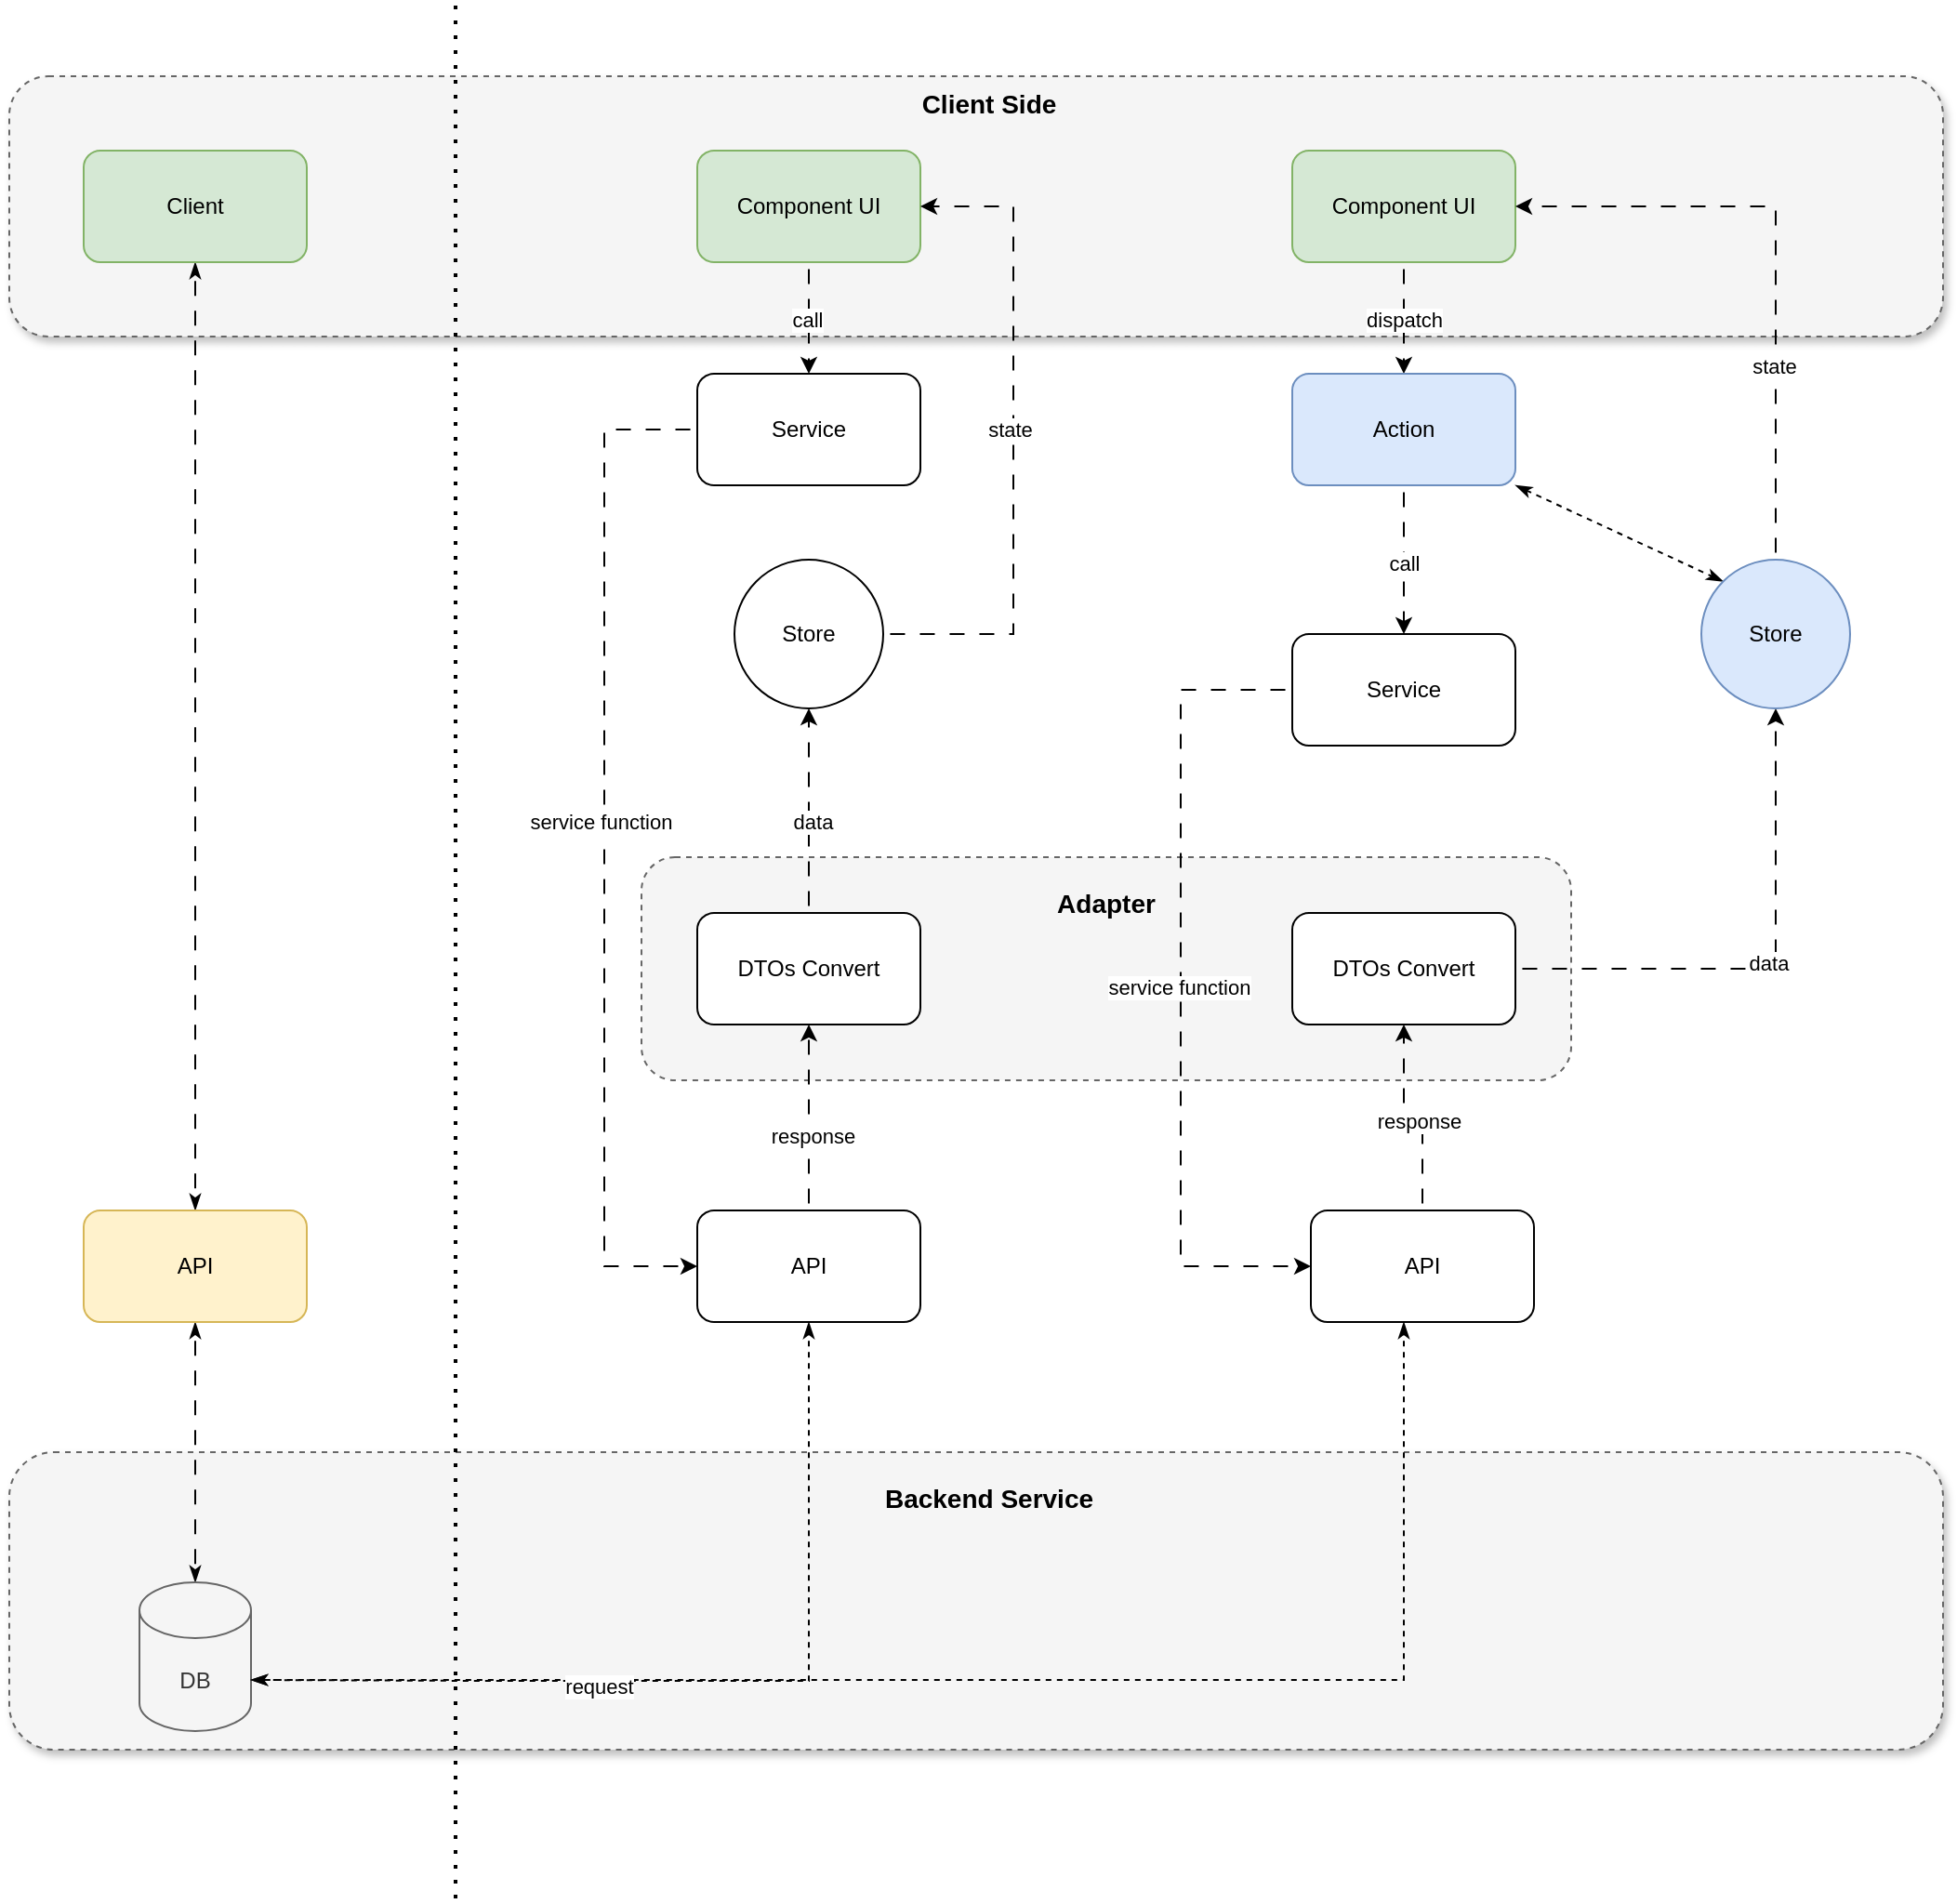 <mxfile version="24.7.7">
  <diagram name="第 1 页" id="J8yL4tMfteV3j7feT69T">
    <mxGraphModel dx="830" dy="1696" grid="1" gridSize="10" guides="1" tooltips="1" connect="1" arrows="1" fold="1" page="1" pageScale="1" pageWidth="827" pageHeight="1169" background="#ffffff" math="0" shadow="0">
      <root>
        <mxCell id="0" />
        <mxCell id="1" parent="0" />
        <mxCell id="ts5CFMZNAJqFByiF6o2_-50" value="" style="rounded=1;whiteSpace=wrap;html=1;fillColor=#f5f5f5;strokeColor=#666666;dashed=1;shadow=1;fontColor=#333333;" vertex="1" parent="1">
          <mxGeometry x="240" y="30" width="1040" height="140" as="geometry" />
        </mxCell>
        <mxCell id="ts5CFMZNAJqFByiF6o2_-48" value="" style="rounded=1;whiteSpace=wrap;html=1;fillColor=#f5f5f5;fontColor=#333333;strokeColor=#666666;dashed=1;shadow=1;" vertex="1" parent="1">
          <mxGeometry x="240" y="770" width="1040" height="160" as="geometry" />
        </mxCell>
        <mxCell id="ts5CFMZNAJqFByiF6o2_-45" value="" style="rounded=1;whiteSpace=wrap;html=1;shadow=0;glass=0;dashed=1;fillColor=#f5f5f5;fillStyle=auto;fontColor=#333333;strokeColor=#666666;" vertex="1" parent="1">
          <mxGeometry x="580" y="450" width="500" height="120" as="geometry" />
        </mxCell>
        <mxCell id="ts5CFMZNAJqFByiF6o2_-5" style="edgeStyle=orthogonalEdgeStyle;rounded=0;orthogonalLoop=1;jettySize=auto;html=1;entryX=0.5;entryY=0;entryDx=0;entryDy=0;startArrow=classicThin;startFill=1;endArrow=classicThin;endFill=1;flowAnimation=1;" edge="1" parent="1" source="ts5CFMZNAJqFByiF6o2_-1" target="ts5CFMZNAJqFByiF6o2_-2">
          <mxGeometry relative="1" as="geometry" />
        </mxCell>
        <mxCell id="ts5CFMZNAJqFByiF6o2_-1" value="Client" style="rounded=1;whiteSpace=wrap;html=1;fillColor=#d5e8d4;strokeColor=#82b366;" vertex="1" parent="1">
          <mxGeometry x="280" y="70" width="120" height="60" as="geometry" />
        </mxCell>
        <mxCell id="ts5CFMZNAJqFByiF6o2_-4" style="edgeStyle=orthogonalEdgeStyle;rounded=0;orthogonalLoop=1;jettySize=auto;html=1;endArrow=classicThin;endFill=1;startArrow=classicThin;startFill=1;flowAnimation=1;" edge="1" parent="1" source="ts5CFMZNAJqFByiF6o2_-2" target="ts5CFMZNAJqFByiF6o2_-3">
          <mxGeometry relative="1" as="geometry" />
        </mxCell>
        <mxCell id="ts5CFMZNAJqFByiF6o2_-2" value="API" style="rounded=1;whiteSpace=wrap;html=1;fillColor=#fff2cc;strokeColor=#d6b656;" vertex="1" parent="1">
          <mxGeometry x="280" y="640" width="120" height="60" as="geometry" />
        </mxCell>
        <mxCell id="ts5CFMZNAJqFByiF6o2_-3" value="DB" style="shape=cylinder3;whiteSpace=wrap;html=1;boundedLbl=1;backgroundOutline=1;size=15;fillColor=#f5f5f5;fontColor=#333333;strokeColor=#666666;" vertex="1" parent="1">
          <mxGeometry x="310" y="840" width="60" height="80" as="geometry" />
        </mxCell>
        <mxCell id="ts5CFMZNAJqFByiF6o2_-17" style="edgeStyle=orthogonalEdgeStyle;rounded=0;orthogonalLoop=1;jettySize=auto;html=1;entryX=0.5;entryY=0;entryDx=0;entryDy=0;flowAnimation=1;" edge="1" parent="1" source="ts5CFMZNAJqFByiF6o2_-6" target="ts5CFMZNAJqFByiF6o2_-11">
          <mxGeometry relative="1" as="geometry" />
        </mxCell>
        <mxCell id="ts5CFMZNAJqFByiF6o2_-41" value="call" style="edgeLabel;html=1;align=center;verticalAlign=middle;resizable=0;points=[];" vertex="1" connectable="0" parent="ts5CFMZNAJqFByiF6o2_-17">
          <mxGeometry x="-0.008" y="-1" relative="1" as="geometry">
            <mxPoint y="1" as="offset" />
          </mxGeometry>
        </mxCell>
        <mxCell id="ts5CFMZNAJqFByiF6o2_-6" value="Component UI" style="rounded=1;whiteSpace=wrap;html=1;fillColor=#d5e8d4;strokeColor=#82b366;" vertex="1" parent="1">
          <mxGeometry x="610" y="70" width="120" height="60" as="geometry" />
        </mxCell>
        <mxCell id="ts5CFMZNAJqFByiF6o2_-16" style="edgeStyle=orthogonalEdgeStyle;rounded=0;orthogonalLoop=1;jettySize=auto;html=1;entryX=1;entryY=0.5;entryDx=0;entryDy=0;flowAnimation=1;" edge="1" parent="1" source="ts5CFMZNAJqFByiF6o2_-7" target="ts5CFMZNAJqFByiF6o2_-6">
          <mxGeometry relative="1" as="geometry">
            <Array as="points">
              <mxPoint x="780" y="330" />
              <mxPoint x="780" y="100" />
            </Array>
          </mxGeometry>
        </mxCell>
        <mxCell id="ts5CFMZNAJqFByiF6o2_-33" value="state" style="edgeLabel;html=1;align=center;verticalAlign=middle;resizable=0;points=[];" vertex="1" connectable="0" parent="ts5CFMZNAJqFByiF6o2_-16">
          <mxGeometry x="0.03" y="2" relative="1" as="geometry">
            <mxPoint as="offset" />
          </mxGeometry>
        </mxCell>
        <mxCell id="ts5CFMZNAJqFByiF6o2_-7" value="Store" style="ellipse;whiteSpace=wrap;html=1;aspect=fixed;" vertex="1" parent="1">
          <mxGeometry x="630" y="290" width="80" height="80" as="geometry" />
        </mxCell>
        <mxCell id="ts5CFMZNAJqFByiF6o2_-14" style="edgeStyle=orthogonalEdgeStyle;rounded=0;orthogonalLoop=1;jettySize=auto;html=1;entryX=0.5;entryY=1;entryDx=0;entryDy=0;flowAnimation=1;" edge="1" parent="1" source="ts5CFMZNAJqFByiF6o2_-9" target="ts5CFMZNAJqFByiF6o2_-10">
          <mxGeometry relative="1" as="geometry" />
        </mxCell>
        <mxCell id="ts5CFMZNAJqFByiF6o2_-43" value="response" style="edgeLabel;html=1;align=center;verticalAlign=middle;resizable=0;points=[];" vertex="1" connectable="0" parent="ts5CFMZNAJqFByiF6o2_-14">
          <mxGeometry x="-0.186" y="-2" relative="1" as="geometry">
            <mxPoint as="offset" />
          </mxGeometry>
        </mxCell>
        <mxCell id="ts5CFMZNAJqFByiF6o2_-9" value="API" style="rounded=1;whiteSpace=wrap;html=1;" vertex="1" parent="1">
          <mxGeometry x="610" y="640" width="120" height="60" as="geometry" />
        </mxCell>
        <mxCell id="ts5CFMZNAJqFByiF6o2_-15" style="edgeStyle=orthogonalEdgeStyle;rounded=0;orthogonalLoop=1;jettySize=auto;html=1;flowAnimation=1;" edge="1" parent="1" source="ts5CFMZNAJqFByiF6o2_-10" target="ts5CFMZNAJqFByiF6o2_-7">
          <mxGeometry relative="1" as="geometry" />
        </mxCell>
        <mxCell id="ts5CFMZNAJqFByiF6o2_-44" value="data" style="edgeLabel;html=1;align=center;verticalAlign=middle;resizable=0;points=[];" vertex="1" connectable="0" parent="ts5CFMZNAJqFByiF6o2_-15">
          <mxGeometry x="-0.107" y="-2" relative="1" as="geometry">
            <mxPoint as="offset" />
          </mxGeometry>
        </mxCell>
        <mxCell id="ts5CFMZNAJqFByiF6o2_-10" value="DTOs Convert" style="rounded=1;whiteSpace=wrap;html=1;" vertex="1" parent="1">
          <mxGeometry x="610" y="480" width="120" height="60" as="geometry" />
        </mxCell>
        <mxCell id="ts5CFMZNAJqFByiF6o2_-12" style="edgeStyle=orthogonalEdgeStyle;rounded=0;orthogonalLoop=1;jettySize=auto;html=1;entryX=0;entryY=0.5;entryDx=0;entryDy=0;flowAnimation=1;" edge="1" parent="1" source="ts5CFMZNAJqFByiF6o2_-11" target="ts5CFMZNAJqFByiF6o2_-9">
          <mxGeometry relative="1" as="geometry">
            <Array as="points">
              <mxPoint x="560" y="220" />
              <mxPoint x="560" y="670" />
            </Array>
          </mxGeometry>
        </mxCell>
        <mxCell id="ts5CFMZNAJqFByiF6o2_-39" value="service function" style="edgeLabel;html=1;align=center;verticalAlign=middle;resizable=0;points=[];" vertex="1" connectable="0" parent="ts5CFMZNAJqFByiF6o2_-12">
          <mxGeometry x="-0.053" y="-2" relative="1" as="geometry">
            <mxPoint as="offset" />
          </mxGeometry>
        </mxCell>
        <mxCell id="ts5CFMZNAJqFByiF6o2_-11" value="Service" style="rounded=1;whiteSpace=wrap;html=1;" vertex="1" parent="1">
          <mxGeometry x="610" y="190" width="120" height="60" as="geometry" />
        </mxCell>
        <mxCell id="ts5CFMZNAJqFByiF6o2_-13" style="edgeStyle=orthogonalEdgeStyle;rounded=0;orthogonalLoop=1;jettySize=auto;html=1;entryX=1;entryY=0;entryDx=0;entryDy=52.5;entryPerimeter=0;dashed=1;endArrow=classicThin;endFill=1;startArrow=classicThin;startFill=1;flowAnimation=1;" edge="1" parent="1" source="ts5CFMZNAJqFByiF6o2_-9" target="ts5CFMZNAJqFByiF6o2_-3">
          <mxGeometry relative="1" as="geometry">
            <Array as="points">
              <mxPoint x="670" y="893" />
              <mxPoint x="490" y="893" />
            </Array>
          </mxGeometry>
        </mxCell>
        <mxCell id="ts5CFMZNAJqFByiF6o2_-18" value="" style="endArrow=none;dashed=1;html=1;dashPattern=1 3;strokeWidth=2;rounded=0;" edge="1" parent="1">
          <mxGeometry width="50" height="50" relative="1" as="geometry">
            <mxPoint x="480" y="1010" as="sourcePoint" />
            <mxPoint x="480" y="-10" as="targetPoint" />
          </mxGeometry>
        </mxCell>
        <mxCell id="ts5CFMZNAJqFByiF6o2_-22" style="edgeStyle=orthogonalEdgeStyle;rounded=0;orthogonalLoop=1;jettySize=auto;html=1;entryX=0.5;entryY=0;entryDx=0;entryDy=0;flowAnimation=1;" edge="1" parent="1" source="ts5CFMZNAJqFByiF6o2_-19" target="ts5CFMZNAJqFByiF6o2_-20">
          <mxGeometry relative="1" as="geometry" />
        </mxCell>
        <mxCell id="ts5CFMZNAJqFByiF6o2_-40" value="dispatch" style="edgeLabel;html=1;align=center;verticalAlign=middle;resizable=0;points=[];" vertex="1" connectable="0" parent="ts5CFMZNAJqFByiF6o2_-22">
          <mxGeometry x="-0.008" relative="1" as="geometry">
            <mxPoint y="1" as="offset" />
          </mxGeometry>
        </mxCell>
        <mxCell id="ts5CFMZNAJqFByiF6o2_-19" value="Component UI" style="rounded=1;whiteSpace=wrap;html=1;fillColor=#d5e8d4;strokeColor=#82b366;" vertex="1" parent="1">
          <mxGeometry x="930" y="70" width="120" height="60" as="geometry" />
        </mxCell>
        <mxCell id="ts5CFMZNAJqFByiF6o2_-23" style="edgeStyle=orthogonalEdgeStyle;rounded=0;orthogonalLoop=1;jettySize=auto;html=1;entryX=0.5;entryY=0;entryDx=0;entryDy=0;flowAnimation=1;" edge="1" parent="1" source="ts5CFMZNAJqFByiF6o2_-20" target="ts5CFMZNAJqFByiF6o2_-21">
          <mxGeometry relative="1" as="geometry" />
        </mxCell>
        <mxCell id="ts5CFMZNAJqFByiF6o2_-42" value="call" style="edgeLabel;html=1;align=center;verticalAlign=middle;resizable=0;points=[];" vertex="1" connectable="0" parent="ts5CFMZNAJqFByiF6o2_-23">
          <mxGeometry x="0.013" relative="1" as="geometry">
            <mxPoint y="1" as="offset" />
          </mxGeometry>
        </mxCell>
        <mxCell id="ts5CFMZNAJqFByiF6o2_-32" style="rounded=0;orthogonalLoop=1;jettySize=auto;html=1;exitX=1;exitY=1;exitDx=0;exitDy=0;entryX=0;entryY=0;entryDx=0;entryDy=0;dashed=1;startArrow=classicThin;startFill=1;endArrow=classicThin;endFill=1;" edge="1" parent="1" source="ts5CFMZNAJqFByiF6o2_-20" target="ts5CFMZNAJqFByiF6o2_-29">
          <mxGeometry relative="1" as="geometry" />
        </mxCell>
        <mxCell id="ts5CFMZNAJqFByiF6o2_-20" value="Action" style="rounded=1;whiteSpace=wrap;html=1;fillColor=#dae8fc;strokeColor=#6c8ebf;" vertex="1" parent="1">
          <mxGeometry x="930" y="190" width="120" height="60" as="geometry" />
        </mxCell>
        <mxCell id="ts5CFMZNAJqFByiF6o2_-26" style="edgeStyle=orthogonalEdgeStyle;rounded=0;orthogonalLoop=1;jettySize=auto;html=1;entryX=0;entryY=0.5;entryDx=0;entryDy=0;flowAnimation=1;" edge="1" parent="1" source="ts5CFMZNAJqFByiF6o2_-21" target="ts5CFMZNAJqFByiF6o2_-25">
          <mxGeometry relative="1" as="geometry">
            <Array as="points">
              <mxPoint x="870" y="360" />
              <mxPoint x="870" y="670" />
            </Array>
          </mxGeometry>
        </mxCell>
        <mxCell id="ts5CFMZNAJqFByiF6o2_-38" value="service function" style="edgeLabel;html=1;align=center;verticalAlign=middle;resizable=0;points=[];" vertex="1" connectable="0" parent="ts5CFMZNAJqFByiF6o2_-26">
          <mxGeometry x="-0.002" y="-1" relative="1" as="geometry">
            <mxPoint as="offset" />
          </mxGeometry>
        </mxCell>
        <mxCell id="ts5CFMZNAJqFByiF6o2_-21" value="Service" style="rounded=1;whiteSpace=wrap;html=1;" vertex="1" parent="1">
          <mxGeometry x="930" y="330" width="120" height="60" as="geometry" />
        </mxCell>
        <mxCell id="ts5CFMZNAJqFByiF6o2_-30" style="edgeStyle=orthogonalEdgeStyle;rounded=0;orthogonalLoop=1;jettySize=auto;html=1;entryX=0.5;entryY=1;entryDx=0;entryDy=0;flowAnimation=1;" edge="1" parent="1" source="ts5CFMZNAJqFByiF6o2_-24" target="ts5CFMZNAJqFByiF6o2_-29">
          <mxGeometry relative="1" as="geometry" />
        </mxCell>
        <mxCell id="ts5CFMZNAJqFByiF6o2_-37" value="data" style="edgeLabel;html=1;align=center;verticalAlign=middle;resizable=0;points=[];" vertex="1" connectable="0" parent="ts5CFMZNAJqFByiF6o2_-30">
          <mxGeometry x="-0.033" y="3" relative="1" as="geometry">
            <mxPoint as="offset" />
          </mxGeometry>
        </mxCell>
        <mxCell id="ts5CFMZNAJqFByiF6o2_-24" value="DTOs Convert" style="rounded=1;whiteSpace=wrap;html=1;" vertex="1" parent="1">
          <mxGeometry x="930" y="480" width="120" height="60" as="geometry" />
        </mxCell>
        <mxCell id="ts5CFMZNAJqFByiF6o2_-28" style="edgeStyle=orthogonalEdgeStyle;rounded=0;orthogonalLoop=1;jettySize=auto;html=1;entryX=0.5;entryY=1;entryDx=0;entryDy=0;flowAnimation=1;" edge="1" parent="1" source="ts5CFMZNAJqFByiF6o2_-25" target="ts5CFMZNAJqFByiF6o2_-24">
          <mxGeometry relative="1" as="geometry" />
        </mxCell>
        <mxCell id="ts5CFMZNAJqFByiF6o2_-36" value="response" style="edgeLabel;html=1;align=center;verticalAlign=middle;resizable=0;points=[];" vertex="1" connectable="0" parent="ts5CFMZNAJqFByiF6o2_-28">
          <mxGeometry x="-0.055" y="1" relative="1" as="geometry">
            <mxPoint y="1" as="offset" />
          </mxGeometry>
        </mxCell>
        <mxCell id="ts5CFMZNAJqFByiF6o2_-25" value="API" style="rounded=1;whiteSpace=wrap;html=1;" vertex="1" parent="1">
          <mxGeometry x="940" y="640" width="120" height="60" as="geometry" />
        </mxCell>
        <mxCell id="ts5CFMZNAJqFByiF6o2_-27" style="edgeStyle=orthogonalEdgeStyle;rounded=0;orthogonalLoop=1;jettySize=auto;html=1;entryX=1;entryY=0;entryDx=0;entryDy=52.5;entryPerimeter=0;dashed=1;endArrow=classicThin;endFill=1;startArrow=classicThin;startFill=1;flowAnimation=1;" edge="1" parent="1" source="ts5CFMZNAJqFByiF6o2_-25" target="ts5CFMZNAJqFByiF6o2_-3">
          <mxGeometry relative="1" as="geometry">
            <Array as="points">
              <mxPoint x="990" y="893" />
            </Array>
          </mxGeometry>
        </mxCell>
        <mxCell id="ts5CFMZNAJqFByiF6o2_-35" value="request" style="edgeLabel;html=1;align=center;verticalAlign=middle;resizable=0;points=[];" vertex="1" connectable="0" parent="ts5CFMZNAJqFByiF6o2_-27">
          <mxGeometry x="0.539" y="3" relative="1" as="geometry">
            <mxPoint x="-1" as="offset" />
          </mxGeometry>
        </mxCell>
        <mxCell id="ts5CFMZNAJqFByiF6o2_-31" style="edgeStyle=orthogonalEdgeStyle;rounded=0;orthogonalLoop=1;jettySize=auto;html=1;entryX=1;entryY=0.5;entryDx=0;entryDy=0;flowAnimation=1;" edge="1" parent="1" source="ts5CFMZNAJqFByiF6o2_-29" target="ts5CFMZNAJqFByiF6o2_-19">
          <mxGeometry relative="1" as="geometry">
            <Array as="points">
              <mxPoint x="1190" y="100" />
            </Array>
          </mxGeometry>
        </mxCell>
        <mxCell id="ts5CFMZNAJqFByiF6o2_-34" value="state" style="edgeLabel;html=1;align=center;verticalAlign=middle;resizable=0;points=[];" vertex="1" connectable="0" parent="ts5CFMZNAJqFByiF6o2_-31">
          <mxGeometry x="-0.367" y="1" relative="1" as="geometry">
            <mxPoint as="offset" />
          </mxGeometry>
        </mxCell>
        <mxCell id="ts5CFMZNAJqFByiF6o2_-29" value="Store" style="ellipse;whiteSpace=wrap;html=1;aspect=fixed;fillColor=#dae8fc;strokeColor=#6c8ebf;" vertex="1" parent="1">
          <mxGeometry x="1150" y="290" width="80" height="80" as="geometry" />
        </mxCell>
        <mxCell id="ts5CFMZNAJqFByiF6o2_-46" value="&lt;b&gt;&lt;font style=&quot;font-size: 14px;&quot;&gt;Adapter&lt;/font&gt;&lt;/b&gt;" style="text;html=1;align=center;verticalAlign=middle;whiteSpace=wrap;rounded=0;" vertex="1" parent="1">
          <mxGeometry x="800" y="460" width="60" height="30" as="geometry" />
        </mxCell>
        <mxCell id="ts5CFMZNAJqFByiF6o2_-49" value="&lt;b&gt;&lt;font style=&quot;font-size: 14px;&quot;&gt;Backend Service&lt;/font&gt;&lt;/b&gt;" style="text;html=1;align=center;verticalAlign=middle;whiteSpace=wrap;rounded=0;" vertex="1" parent="1">
          <mxGeometry x="707" y="780" width="120" height="30" as="geometry" />
        </mxCell>
        <mxCell id="ts5CFMZNAJqFByiF6o2_-51" value="&lt;b&gt;&lt;font style=&quot;font-size: 14px;&quot;&gt;Client Side&lt;/font&gt;&lt;/b&gt;" style="text;html=1;align=center;verticalAlign=middle;whiteSpace=wrap;rounded=0;" vertex="1" parent="1">
          <mxGeometry x="722" y="30" width="90" height="30" as="geometry" />
        </mxCell>
      </root>
    </mxGraphModel>
  </diagram>
</mxfile>
